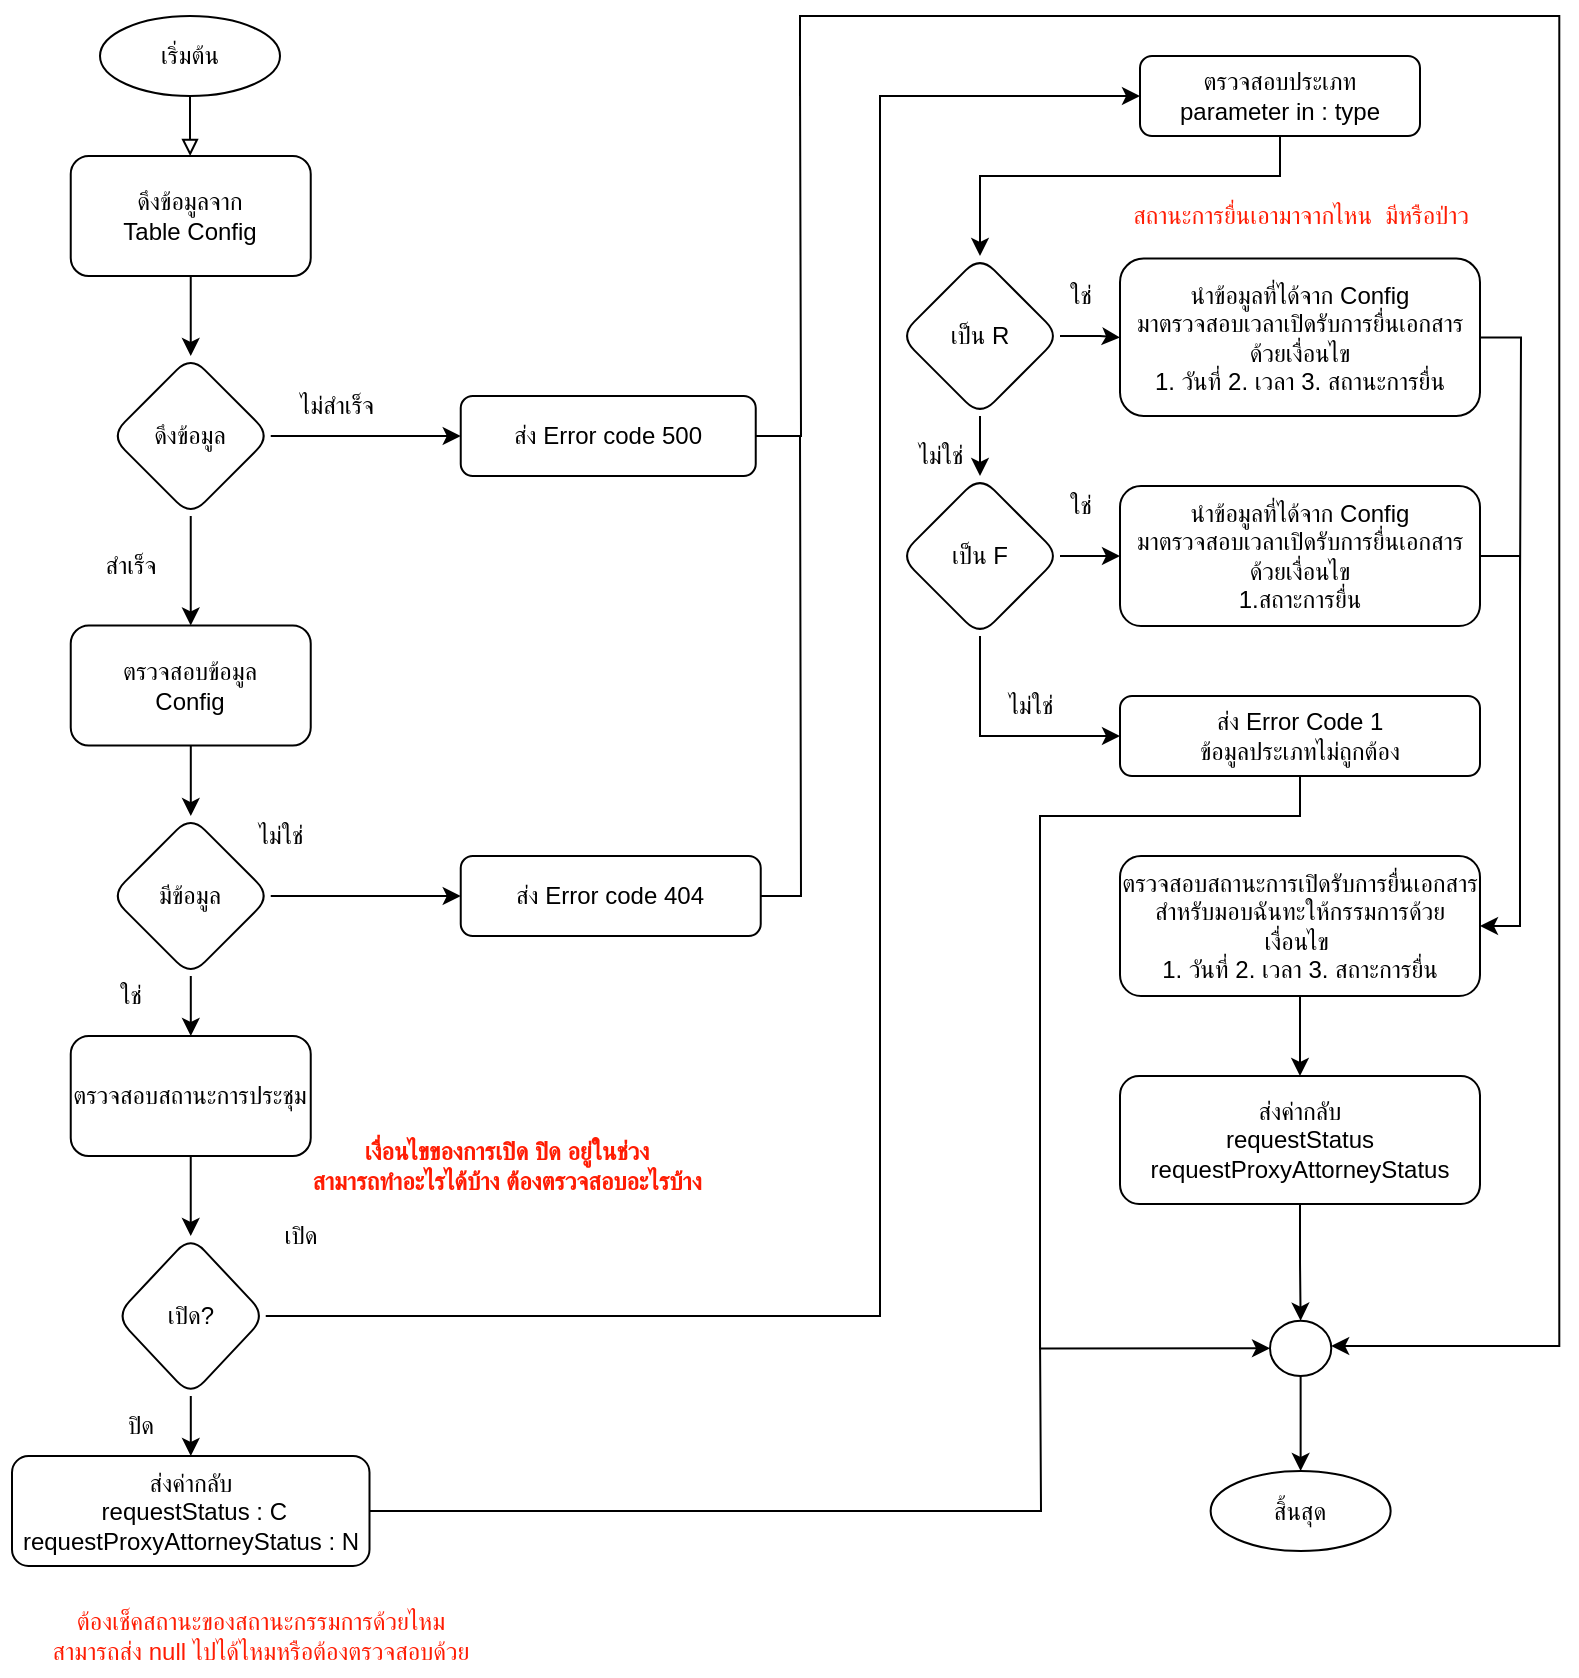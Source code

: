 <mxfile version="20.2.8" type="github" pages="2">
  <diagram id="lPwSiwmaaXrukdMeyInC" name="หน้า-1">
    <mxGraphModel dx="1367" dy="-180" grid="1" gridSize="10" guides="1" tooltips="1" connect="1" arrows="1" fold="1" page="1" pageScale="1" pageWidth="827" pageHeight="1169" math="0" shadow="0">
      <root>
        <mxCell id="0" />
        <mxCell id="1" parent="0" />
        <mxCell id="iKMfQ4heu0HMBsnw7SYP-1" value="ใช่" style="text;html=1;align=center;verticalAlign=middle;resizable=0;points=[];autosize=1;strokeColor=none;fillColor=none;" parent="1" vertex="1">
          <mxGeometry x="1360" y="1325" width="40" height="30" as="geometry" />
        </mxCell>
        <mxCell id="iKMfQ4heu0HMBsnw7SYP-3" value="ไม่ใช่" style="text;html=1;align=center;verticalAlign=middle;resizable=0;points=[];autosize=1;strokeColor=none;fillColor=none;" parent="1" vertex="1">
          <mxGeometry x="1285" y="1405" width="50" height="30" as="geometry" />
        </mxCell>
        <mxCell id="jNTF4sztEu3RgxND8CfF-6" style="edgeStyle=orthogonalEdgeStyle;rounded=0;orthogonalLoop=1;jettySize=auto;html=1;endArrow=block;endFill=0;" parent="1" source="jNTF4sztEu3RgxND8CfF-7" edge="1">
          <mxGeometry relative="1" as="geometry">
            <mxPoint x="935.083" y="1270" as="targetPoint" />
          </mxGeometry>
        </mxCell>
        <mxCell id="jNTF4sztEu3RgxND8CfF-7" value="เริ่มต้น" style="ellipse;whiteSpace=wrap;html=1;rounded=1;glass=0;strokeWidth=1;shadow=0;" parent="1" vertex="1">
          <mxGeometry x="890" y="1200" width="90" height="40" as="geometry" />
        </mxCell>
        <mxCell id="jNTF4sztEu3RgxND8CfF-207" style="edgeStyle=orthogonalEdgeStyle;rounded=0;orthogonalLoop=1;jettySize=auto;html=1;endArrow=none;endFill=0;" parent="1" source="jNTF4sztEu3RgxND8CfF-108" edge="1">
          <mxGeometry relative="1" as="geometry">
            <mxPoint x="1240" y="1230" as="targetPoint" />
          </mxGeometry>
        </mxCell>
        <mxCell id="jNTF4sztEu3RgxND8CfF-179" value="ตรวจสอบประเภท&lt;br&gt;parameter in : type" style="whiteSpace=wrap;html=1;rounded=1;glass=0;strokeWidth=1;shadow=0;" parent="1" vertex="1">
          <mxGeometry x="1410" y="1220" width="140" height="40" as="geometry" />
        </mxCell>
        <mxCell id="jNTF4sztEu3RgxND8CfF-187" value="เป็น R" style="rhombus;whiteSpace=wrap;html=1;rounded=1;glass=0;strokeWidth=1;shadow=0;" parent="1" vertex="1">
          <mxGeometry x="1290" y="1320" width="80" height="80" as="geometry" />
        </mxCell>
        <mxCell id="jNTF4sztEu3RgxND8CfF-188" value="" style="edgeStyle=orthogonalEdgeStyle;rounded=0;orthogonalLoop=1;jettySize=auto;html=1;" parent="1" source="jNTF4sztEu3RgxND8CfF-179" target="jNTF4sztEu3RgxND8CfF-187" edge="1">
          <mxGeometry relative="1" as="geometry">
            <Array as="points">
              <mxPoint x="1480" y="1280" />
              <mxPoint x="1330" y="1280" />
            </Array>
          </mxGeometry>
        </mxCell>
        <mxCell id="jNTF4sztEu3RgxND8CfF-200" style="edgeStyle=orthogonalEdgeStyle;rounded=0;orthogonalLoop=1;jettySize=auto;html=1;endArrow=none;endFill=0;strokeColor=none;" parent="1" source="jNTF4sztEu3RgxND8CfF-189" edge="1">
          <mxGeometry relative="1" as="geometry">
            <mxPoint x="1600" y="1480" as="targetPoint" />
          </mxGeometry>
        </mxCell>
        <mxCell id="jNTF4sztEu3RgxND8CfF-201" style="edgeStyle=orthogonalEdgeStyle;rounded=0;orthogonalLoop=1;jettySize=auto;html=1;endArrow=none;endFill=0;" parent="1" source="jNTF4sztEu3RgxND8CfF-189" edge="1">
          <mxGeometry relative="1" as="geometry">
            <mxPoint x="1600" y="1490" as="targetPoint" />
          </mxGeometry>
        </mxCell>
        <mxCell id="jNTF4sztEu3RgxND8CfF-189" value="นำข้อมูลที่ได้จาก Config&lt;br&gt;มาตรวจสอบเวลาเปิดรับการยื่นเอกสารด้วยเงื่อนไข&lt;br&gt;1. วันที่ 2. เวลา 3. สถานะการยื่น" style="whiteSpace=wrap;html=1;rounded=1;glass=0;strokeWidth=1;shadow=0;" parent="1" vertex="1">
          <mxGeometry x="1400" y="1321.25" width="180" height="78.75" as="geometry" />
        </mxCell>
        <mxCell id="jNTF4sztEu3RgxND8CfF-190" value="" style="edgeStyle=orthogonalEdgeStyle;rounded=0;orthogonalLoop=1;jettySize=auto;html=1;" parent="1" source="jNTF4sztEu3RgxND8CfF-187" target="jNTF4sztEu3RgxND8CfF-189" edge="1">
          <mxGeometry relative="1" as="geometry" />
        </mxCell>
        <mxCell id="jNTF4sztEu3RgxND8CfF-191" value="เป็น F" style="rhombus;whiteSpace=wrap;html=1;rounded=1;glass=0;strokeWidth=1;shadow=0;" parent="1" vertex="1">
          <mxGeometry x="1290" y="1430" width="80" height="80" as="geometry" />
        </mxCell>
        <mxCell id="jNTF4sztEu3RgxND8CfF-192" value="" style="edgeStyle=orthogonalEdgeStyle;rounded=0;orthogonalLoop=1;jettySize=auto;html=1;" parent="1" source="jNTF4sztEu3RgxND8CfF-187" target="jNTF4sztEu3RgxND8CfF-191" edge="1">
          <mxGeometry relative="1" as="geometry" />
        </mxCell>
        <mxCell id="jNTF4sztEu3RgxND8CfF-193" value="นำข้อมูลที่ได้จาก Config&lt;br&gt;มาตรวจสอบเวลาเปิดรับการยื่นเอกสารด้วยเงื่อนไข&lt;br&gt;1.สถาะการยื่น" style="whiteSpace=wrap;html=1;rounded=1;glass=0;strokeWidth=1;shadow=0;" parent="1" vertex="1">
          <mxGeometry x="1400" y="1435" width="180" height="70" as="geometry" />
        </mxCell>
        <mxCell id="jNTF4sztEu3RgxND8CfF-194" value="" style="edgeStyle=orthogonalEdgeStyle;rounded=0;orthogonalLoop=1;jettySize=auto;html=1;" parent="1" source="jNTF4sztEu3RgxND8CfF-191" target="jNTF4sztEu3RgxND8CfF-193" edge="1">
          <mxGeometry relative="1" as="geometry" />
        </mxCell>
        <mxCell id="iKMfQ4heu0HMBsnw7SYP-10" style="edgeStyle=orthogonalEdgeStyle;rounded=0;orthogonalLoop=1;jettySize=auto;html=1;entryX=0.5;entryY=1;entryDx=0;entryDy=0;" parent="1" source="jNTF4sztEu3RgxND8CfF-195" target="jNTF4sztEu3RgxND8CfF-204" edge="1">
          <mxGeometry relative="1" as="geometry">
            <Array as="points">
              <mxPoint x="1490" y="1600" />
              <mxPoint x="1360" y="1600" />
              <mxPoint x="1360" y="1867" />
            </Array>
          </mxGeometry>
        </mxCell>
        <mxCell id="jNTF4sztEu3RgxND8CfF-195" value="ส่ง Error Code 1&lt;br&gt;ข้อมูลประเภทไม่ถูกต้อง" style="whiteSpace=wrap;html=1;rounded=1;glass=0;strokeWidth=1;shadow=0;" parent="1" vertex="1">
          <mxGeometry x="1400" y="1540" width="180" height="40" as="geometry" />
        </mxCell>
        <mxCell id="jNTF4sztEu3RgxND8CfF-197" value="" style="edgeStyle=orthogonalEdgeStyle;rounded=0;orthogonalLoop=1;jettySize=auto;html=1;" parent="1" source="jNTF4sztEu3RgxND8CfF-191" target="jNTF4sztEu3RgxND8CfF-195" edge="1">
          <mxGeometry relative="1" as="geometry">
            <Array as="points">
              <mxPoint x="1330" y="1560" />
            </Array>
          </mxGeometry>
        </mxCell>
        <mxCell id="jNTF4sztEu3RgxND8CfF-198" value="ตรวจสอบสถานะการเปิดรับการยื่นเอกสารสำหรับมอบฉันทะให้กรรมการด้วยเงื่อนไข&amp;nbsp;&lt;br&gt;1. วันที่ 2. เวลา 3. สถาะการยื่น" style="whiteSpace=wrap;html=1;rounded=1;glass=0;strokeWidth=1;shadow=0;" parent="1" vertex="1">
          <mxGeometry x="1400" y="1620" width="180" height="70" as="geometry" />
        </mxCell>
        <mxCell id="jNTF4sztEu3RgxND8CfF-199" value="" style="edgeStyle=orthogonalEdgeStyle;rounded=0;orthogonalLoop=1;jettySize=auto;html=1;entryX=1;entryY=0.5;entryDx=0;entryDy=0;" parent="1" source="jNTF4sztEu3RgxND8CfF-193" target="jNTF4sztEu3RgxND8CfF-198" edge="1">
          <mxGeometry relative="1" as="geometry">
            <Array as="points">
              <mxPoint x="1600" y="1470" />
              <mxPoint x="1600" y="1655" />
            </Array>
          </mxGeometry>
        </mxCell>
        <mxCell id="jNTF4sztEu3RgxND8CfF-202" value="ส่งค่ากลับ&lt;br&gt;&amp;nbsp;requestStatus&amp;nbsp;&lt;br&gt;&amp;nbsp;requestProxyAttorneyStatus&amp;nbsp;" style="whiteSpace=wrap;html=1;rounded=1;glass=0;strokeWidth=1;shadow=0;" parent="1" vertex="1">
          <mxGeometry x="1400" y="1730" width="180" height="64" as="geometry" />
        </mxCell>
        <mxCell id="jNTF4sztEu3RgxND8CfF-203" value="" style="edgeStyle=orthogonalEdgeStyle;rounded=0;orthogonalLoop=1;jettySize=auto;html=1;endArrow=classic;endFill=1;" parent="1" source="jNTF4sztEu3RgxND8CfF-198" target="jNTF4sztEu3RgxND8CfF-202" edge="1">
          <mxGeometry relative="1" as="geometry" />
        </mxCell>
        <mxCell id="jNTF4sztEu3RgxND8CfF-214" value="" style="edgeStyle=orthogonalEdgeStyle;rounded=0;orthogonalLoop=1;jettySize=auto;html=1;endArrow=classic;endFill=1;" parent="1" source="jNTF4sztEu3RgxND8CfF-204" target="jNTF4sztEu3RgxND8CfF-212" edge="1">
          <mxGeometry relative="1" as="geometry" />
        </mxCell>
        <mxCell id="jNTF4sztEu3RgxND8CfF-204" value="" style="ellipse;whiteSpace=wrap;html=1;rounded=1;glass=0;strokeWidth=1;shadow=0;direction=south;" parent="1" vertex="1">
          <mxGeometry x="1475" y="1852.34" width="30.63" height="27.66" as="geometry" />
        </mxCell>
        <mxCell id="jNTF4sztEu3RgxND8CfF-206" style="edgeStyle=orthogonalEdgeStyle;rounded=0;orthogonalLoop=1;jettySize=auto;html=1;endArrow=classic;endFill=1;" parent="1" target="jNTF4sztEu3RgxND8CfF-204" edge="1">
          <mxGeometry relative="1" as="geometry">
            <mxPoint x="1510" y="1870" as="targetPoint" />
            <Array as="points">
              <mxPoint x="1239.63" y="1240" />
              <mxPoint x="1239.63" y="1200" />
              <mxPoint x="1619.63" y="1200" />
              <mxPoint x="1619.63" y="1865" />
            </Array>
            <mxPoint x="1240" y="1240" as="sourcePoint" />
          </mxGeometry>
        </mxCell>
        <mxCell id="jNTF4sztEu3RgxND8CfF-205" value="" style="edgeStyle=orthogonalEdgeStyle;rounded=0;orthogonalLoop=1;jettySize=auto;html=1;endArrow=classic;endFill=1;" parent="1" source="jNTF4sztEu3RgxND8CfF-202" target="jNTF4sztEu3RgxND8CfF-204" edge="1">
          <mxGeometry relative="1" as="geometry" />
        </mxCell>
        <mxCell id="jNTF4sztEu3RgxND8CfF-212" value="สิ้นสุด" style="ellipse;whiteSpace=wrap;html=1;rounded=1;glass=0;strokeWidth=1;shadow=0;" parent="1" vertex="1">
          <mxGeometry x="1445.32" y="1927.5" width="90" height="40" as="geometry" />
        </mxCell>
        <mxCell id="iKMfQ4heu0HMBsnw7SYP-2" value="ใช่" style="text;html=1;align=center;verticalAlign=middle;resizable=0;points=[];autosize=1;strokeColor=none;fillColor=none;" parent="1" vertex="1">
          <mxGeometry x="1360" y="1430" width="40" height="30" as="geometry" />
        </mxCell>
        <mxCell id="iKMfQ4heu0HMBsnw7SYP-4" value="ไม่ใช่" style="text;html=1;align=center;verticalAlign=middle;resizable=0;points=[];autosize=1;strokeColor=none;fillColor=none;" parent="1" vertex="1">
          <mxGeometry x="1330" y="1530" width="50" height="30" as="geometry" />
        </mxCell>
        <mxCell id="jNTF4sztEu3RgxND8CfF-78" value="ดึงข้อมูลจาก &lt;br&gt;Table Config" style="whiteSpace=wrap;html=1;rounded=1;glass=0;strokeWidth=1;shadow=0;" parent="1" vertex="1">
          <mxGeometry x="875.37" y="1270" width="120" height="60" as="geometry" />
        </mxCell>
        <mxCell id="jNTF4sztEu3RgxND8CfF-81" value="ดึงข้อมูล" style="rhombus;whiteSpace=wrap;html=1;rounded=1;glass=0;strokeWidth=1;shadow=0;" parent="1" vertex="1">
          <mxGeometry x="895.37" y="1370" width="80" height="80" as="geometry" />
        </mxCell>
        <mxCell id="jNTF4sztEu3RgxND8CfF-82" value="" style="edgeStyle=orthogonalEdgeStyle;rounded=0;orthogonalLoop=1;jettySize=auto;html=1;" parent="1" source="jNTF4sztEu3RgxND8CfF-78" target="jNTF4sztEu3RgxND8CfF-81" edge="1">
          <mxGeometry relative="1" as="geometry" />
        </mxCell>
        <mxCell id="jNTF4sztEu3RgxND8CfF-106" value="ไม่สำเร็จ" style="text;html=1;align=center;verticalAlign=middle;resizable=0;points=[];autosize=1;strokeColor=none;fillColor=none;" parent="1" vertex="1">
          <mxGeometry x="973.24" y="1380" width="70" height="30" as="geometry" />
        </mxCell>
        <mxCell id="jNTF4sztEu3RgxND8CfF-108" value="ส่ง Error code 500" style="rounded=1;whiteSpace=wrap;html=1;" parent="1" vertex="1">
          <mxGeometry x="1070.37" y="1390" width="147.5" height="40" as="geometry" />
        </mxCell>
        <mxCell id="jNTF4sztEu3RgxND8CfF-105" value="" style="edgeStyle=orthogonalEdgeStyle;rounded=0;orthogonalLoop=1;jettySize=auto;html=1;entryX=0;entryY=0.5;entryDx=0;entryDy=0;" parent="1" source="jNTF4sztEu3RgxND8CfF-81" target="jNTF4sztEu3RgxND8CfF-108" edge="1">
          <mxGeometry relative="1" as="geometry">
            <mxPoint x="1070.37" y="1410" as="targetPoint" />
          </mxGeometry>
        </mxCell>
        <mxCell id="jNTF4sztEu3RgxND8CfF-112" value="ตรวจสอบข้อมูล &lt;br&gt;Config" style="whiteSpace=wrap;html=1;rounded=1;glass=0;strokeWidth=1;shadow=0;" parent="1" vertex="1">
          <mxGeometry x="875.37" y="1504.75" width="120" height="60" as="geometry" />
        </mxCell>
        <mxCell id="jNTF4sztEu3RgxND8CfF-113" value="" style="edgeStyle=orthogonalEdgeStyle;rounded=0;orthogonalLoop=1;jettySize=auto;html=1;" parent="1" source="jNTF4sztEu3RgxND8CfF-81" target="jNTF4sztEu3RgxND8CfF-112" edge="1">
          <mxGeometry relative="1" as="geometry" />
        </mxCell>
        <mxCell id="jNTF4sztEu3RgxND8CfF-114" value="สำเร็จ" style="text;html=1;align=center;verticalAlign=middle;resizable=0;points=[];autosize=1;strokeColor=none;fillColor=none;" parent="1" vertex="1">
          <mxGeometry x="880.37" y="1460" width="50" height="30" as="geometry" />
        </mxCell>
        <mxCell id="jNTF4sztEu3RgxND8CfF-115" value="มีข้อมูล" style="rhombus;whiteSpace=wrap;html=1;rounded=1;glass=0;strokeWidth=1;shadow=0;" parent="1" vertex="1">
          <mxGeometry x="895.37" y="1600" width="80" height="80" as="geometry" />
        </mxCell>
        <mxCell id="jNTF4sztEu3RgxND8CfF-116" value="" style="edgeStyle=orthogonalEdgeStyle;rounded=0;orthogonalLoop=1;jettySize=auto;html=1;" parent="1" source="jNTF4sztEu3RgxND8CfF-112" target="jNTF4sztEu3RgxND8CfF-115" edge="1">
          <mxGeometry relative="1" as="geometry" />
        </mxCell>
        <mxCell id="jNTF4sztEu3RgxND8CfF-208" style="edgeStyle=orthogonalEdgeStyle;rounded=0;orthogonalLoop=1;jettySize=auto;html=1;endArrow=none;endFill=0;" parent="1" source="jNTF4sztEu3RgxND8CfF-117" edge="1">
          <mxGeometry relative="1" as="geometry">
            <mxPoint x="1240" y="1410" as="targetPoint" />
          </mxGeometry>
        </mxCell>
        <mxCell id="jNTF4sztEu3RgxND8CfF-117" value="ส่ง Error code 404" style="whiteSpace=wrap;html=1;rounded=1;glass=0;strokeWidth=1;shadow=0;" parent="1" vertex="1">
          <mxGeometry x="1070.37" y="1620" width="150" height="40" as="geometry" />
        </mxCell>
        <mxCell id="jNTF4sztEu3RgxND8CfF-118" value="" style="edgeStyle=orthogonalEdgeStyle;rounded=0;orthogonalLoop=1;jettySize=auto;html=1;" parent="1" source="jNTF4sztEu3RgxND8CfF-115" target="jNTF4sztEu3RgxND8CfF-117" edge="1">
          <mxGeometry relative="1" as="geometry" />
        </mxCell>
        <mxCell id="jNTF4sztEu3RgxND8CfF-119" value="ไม่ใช่" style="text;html=1;align=center;verticalAlign=middle;resizable=0;points=[];autosize=1;strokeColor=none;fillColor=none;" parent="1" vertex="1">
          <mxGeometry x="955.37" y="1595" width="50" height="30" as="geometry" />
        </mxCell>
        <mxCell id="jNTF4sztEu3RgxND8CfF-138" value="ใช่" style="text;html=1;align=center;verticalAlign=middle;resizable=0;points=[];autosize=1;strokeColor=none;fillColor=none;" parent="1" vertex="1">
          <mxGeometry x="885.37" y="1675" width="40" height="30" as="geometry" />
        </mxCell>
        <mxCell id="jNTF4sztEu3RgxND8CfF-170" value="ตรวจสอบสถานะการประชุม" style="whiteSpace=wrap;html=1;rounded=1;glass=0;strokeWidth=1;shadow=0;" parent="1" vertex="1">
          <mxGeometry x="875.37" y="1710" width="120" height="60" as="geometry" />
        </mxCell>
        <mxCell id="jNTF4sztEu3RgxND8CfF-171" value="" style="edgeStyle=orthogonalEdgeStyle;rounded=0;orthogonalLoop=1;jettySize=auto;html=1;" parent="1" source="jNTF4sztEu3RgxND8CfF-115" target="jNTF4sztEu3RgxND8CfF-170" edge="1">
          <mxGeometry relative="1" as="geometry" />
        </mxCell>
        <mxCell id="iKMfQ4heu0HMBsnw7SYP-14" style="edgeStyle=orthogonalEdgeStyle;rounded=0;orthogonalLoop=1;jettySize=auto;html=1;entryX=0;entryY=0.5;entryDx=0;entryDy=0;endArrow=classic;endFill=1;" parent="1" source="jNTF4sztEu3RgxND8CfF-172" target="jNTF4sztEu3RgxND8CfF-179" edge="1">
          <mxGeometry relative="1" as="geometry">
            <Array as="points">
              <mxPoint x="1280" y="1850" />
              <mxPoint x="1280" y="1240" />
            </Array>
          </mxGeometry>
        </mxCell>
        <mxCell id="jNTF4sztEu3RgxND8CfF-172" value="เปิด?" style="rhombus;whiteSpace=wrap;html=1;rounded=1;glass=0;strokeWidth=1;shadow=0;" parent="1" vertex="1">
          <mxGeometry x="897.87" y="1810" width="75" height="80" as="geometry" />
        </mxCell>
        <mxCell id="jNTF4sztEu3RgxND8CfF-173" value="" style="edgeStyle=orthogonalEdgeStyle;rounded=0;orthogonalLoop=1;jettySize=auto;html=1;" parent="1" source="jNTF4sztEu3RgxND8CfF-170" target="jNTF4sztEu3RgxND8CfF-172" edge="1">
          <mxGeometry relative="1" as="geometry" />
        </mxCell>
        <mxCell id="iKMfQ4heu0HMBsnw7SYP-13" style="edgeStyle=orthogonalEdgeStyle;rounded=0;orthogonalLoop=1;jettySize=auto;html=1;endArrow=none;endFill=0;" parent="1" source="jNTF4sztEu3RgxND8CfF-174" edge="1">
          <mxGeometry relative="1" as="geometry">
            <mxPoint x="1360" y="1860" as="targetPoint" />
          </mxGeometry>
        </mxCell>
        <mxCell id="jNTF4sztEu3RgxND8CfF-174" value="ส่งค่ากลับ&lt;br&gt;&amp;nbsp;requestStatus : C&lt;br&gt;&amp;nbsp;requestProxyAttorneyStatus : N&amp;nbsp;" style="whiteSpace=wrap;html=1;rounded=1;glass=0;strokeWidth=1;shadow=0;" parent="1" vertex="1">
          <mxGeometry x="846" y="1920" width="178.75" height="55" as="geometry" />
        </mxCell>
        <mxCell id="jNTF4sztEu3RgxND8CfF-175" value="" style="edgeStyle=orthogonalEdgeStyle;rounded=0;orthogonalLoop=1;jettySize=auto;html=1;" parent="1" source="jNTF4sztEu3RgxND8CfF-172" target="jNTF4sztEu3RgxND8CfF-174" edge="1">
          <mxGeometry relative="1" as="geometry" />
        </mxCell>
        <mxCell id="jNTF4sztEu3RgxND8CfF-176" value="ปิด" style="text;html=1;align=center;verticalAlign=middle;resizable=0;points=[];autosize=1;strokeColor=none;fillColor=none;" parent="1" vertex="1">
          <mxGeometry x="890.37" y="1890" width="40" height="30" as="geometry" />
        </mxCell>
        <mxCell id="jNTF4sztEu3RgxND8CfF-177" value="เปิด" style="text;html=1;align=center;verticalAlign=middle;resizable=0;points=[];autosize=1;strokeColor=none;fillColor=none;" parent="1" vertex="1">
          <mxGeometry x="970.37" y="1795" width="40" height="30" as="geometry" />
        </mxCell>
        <mxCell id="YVdM0BHrPblxT7_s22fb-60" value="&lt;font color=&quot;#ff1c03&quot;&gt;&lt;b&gt;เงื่อนไขของการเปิด ปิด อยู่ในช่วง &lt;br&gt;สามารถทำอะไรได้บ้าง ต้องตรวจสอบอะไรบ้าง&lt;/b&gt;&lt;/font&gt;" style="text;html=1;align=center;verticalAlign=middle;resizable=0;points=[];autosize=1;strokeColor=none;fillColor=none;" parent="1" vertex="1">
          <mxGeometry x="967.87" y="1755" width="250" height="40" as="geometry" />
        </mxCell>
        <mxCell id="YVdM0BHrPblxT7_s22fb-61" value="ต้องเช็คสถานะของสถานะกรรมการด้วยไหม &lt;br&gt;สามารถส่ง null ไปได้ไหมหรือต้องตรวจสอบด้วย" style="text;html=1;align=center;verticalAlign=middle;resizable=0;points=[];autosize=1;strokeColor=none;fillColor=none;fontColor=#FF1C03;" parent="1" vertex="1">
          <mxGeometry x="840" y="1990" width="260" height="40" as="geometry" />
        </mxCell>
        <mxCell id="YVdM0BHrPblxT7_s22fb-62" value="สถานะการยื่นเอามาจากไหน&amp;nbsp; มีหรือป่าว" style="text;html=1;align=center;verticalAlign=middle;resizable=0;points=[];autosize=1;strokeColor=none;fillColor=none;fontColor=#FF1C03;" parent="1" vertex="1">
          <mxGeometry x="1380.32" y="1285" width="220" height="30" as="geometry" />
        </mxCell>
      </root>
    </mxGraphModel>
  </diagram>
  <diagram id="4Yz2Q00kRXpXyk-KhZNM" name="หน้า-2">
    <mxGraphModel dx="2852" dy="1286" grid="1" gridSize="10" guides="1" tooltips="1" connect="1" arrows="1" fold="1" page="1" pageScale="1" pageWidth="827" pageHeight="1169" math="0" shadow="0">
      <root>
        <mxCell id="0" />
        <mxCell id="1" parent="0" />
        <mxCell id="oqG7YvitevMw2fHaYkaX-55" value="" style="group" vertex="1" connectable="0" parent="1">
          <mxGeometry x="210" y="30" width="560" height="1560" as="geometry" />
        </mxCell>
        <mxCell id="oqG7YvitevMw2fHaYkaX-1" style="edgeStyle=orthogonalEdgeStyle;rounded=0;orthogonalLoop=1;jettySize=auto;html=1;endArrow=classic;endFill=1;" edge="1" parent="oqG7YvitevMw2fHaYkaX-55" source="oqG7YvitevMw2fHaYkaX-2">
          <mxGeometry relative="1" as="geometry">
            <mxPoint x="189.083" y="70" as="targetPoint" />
          </mxGeometry>
        </mxCell>
        <mxCell id="oqG7YvitevMw2fHaYkaX-2" value="เริ่มต้น" style="ellipse;whiteSpace=wrap;html=1;rounded=1;glass=0;strokeWidth=1;shadow=0;" vertex="1" parent="oqG7YvitevMw2fHaYkaX-55">
          <mxGeometry x="144" width="90" height="40" as="geometry" />
        </mxCell>
        <mxCell id="oqG7YvitevMw2fHaYkaX-3" value="ดึงข้อมูลจาก &lt;br&gt;Table Config" style="whiteSpace=wrap;html=1;rounded=1;glass=0;strokeWidth=1;shadow=0;" vertex="1" parent="oqG7YvitevMw2fHaYkaX-55">
          <mxGeometry x="129.37" y="70" width="120" height="60" as="geometry" />
        </mxCell>
        <mxCell id="oqG7YvitevMw2fHaYkaX-4" value="ดึงข้อมูล" style="rhombus;whiteSpace=wrap;html=1;rounded=1;glass=0;strokeWidth=1;shadow=0;" vertex="1" parent="oqG7YvitevMw2fHaYkaX-55">
          <mxGeometry x="149.37" y="170" width="80" height="80" as="geometry" />
        </mxCell>
        <mxCell id="oqG7YvitevMw2fHaYkaX-5" value="" style="edgeStyle=orthogonalEdgeStyle;rounded=0;orthogonalLoop=1;jettySize=auto;html=1;" edge="1" parent="oqG7YvitevMw2fHaYkaX-55" source="oqG7YvitevMw2fHaYkaX-3" target="oqG7YvitevMw2fHaYkaX-4">
          <mxGeometry relative="1" as="geometry" />
        </mxCell>
        <mxCell id="oqG7YvitevMw2fHaYkaX-6" value="ไม่สำเร็จ" style="text;html=1;align=center;verticalAlign=middle;resizable=0;points=[];autosize=1;strokeColor=none;fillColor=none;" vertex="1" parent="oqG7YvitevMw2fHaYkaX-55">
          <mxGeometry x="227.24" y="180" width="70" height="30" as="geometry" />
        </mxCell>
        <mxCell id="oqG7YvitevMw2fHaYkaX-8" value="ส่ง Error code 500" style="rounded=1;whiteSpace=wrap;html=1;" vertex="1" parent="oqG7YvitevMw2fHaYkaX-55">
          <mxGeometry x="324.37" y="190" width="147.5" height="40" as="geometry" />
        </mxCell>
        <mxCell id="oqG7YvitevMw2fHaYkaX-9" value="" style="edgeStyle=orthogonalEdgeStyle;rounded=0;orthogonalLoop=1;jettySize=auto;html=1;entryX=0;entryY=0.5;entryDx=0;entryDy=0;" edge="1" parent="oqG7YvitevMw2fHaYkaX-55" source="oqG7YvitevMw2fHaYkaX-4" target="oqG7YvitevMw2fHaYkaX-8">
          <mxGeometry relative="1" as="geometry">
            <mxPoint x="324.37" y="210" as="targetPoint" />
          </mxGeometry>
        </mxCell>
        <mxCell id="oqG7YvitevMw2fHaYkaX-10" value="ตรวจสอบข้อมูล &lt;br&gt;Config" style="whiteSpace=wrap;html=1;rounded=1;glass=0;strokeWidth=1;shadow=0;" vertex="1" parent="oqG7YvitevMw2fHaYkaX-55">
          <mxGeometry x="129.37" y="304.75" width="120" height="60" as="geometry" />
        </mxCell>
        <mxCell id="oqG7YvitevMw2fHaYkaX-11" value="" style="edgeStyle=orthogonalEdgeStyle;rounded=0;orthogonalLoop=1;jettySize=auto;html=1;" edge="1" parent="oqG7YvitevMw2fHaYkaX-55" source="oqG7YvitevMw2fHaYkaX-4" target="oqG7YvitevMw2fHaYkaX-10">
          <mxGeometry relative="1" as="geometry" />
        </mxCell>
        <mxCell id="oqG7YvitevMw2fHaYkaX-12" value="สำเร็จ" style="text;html=1;align=center;verticalAlign=middle;resizable=0;points=[];autosize=1;strokeColor=none;fillColor=none;" vertex="1" parent="oqG7YvitevMw2fHaYkaX-55">
          <mxGeometry x="134.37" y="260" width="50" height="30" as="geometry" />
        </mxCell>
        <mxCell id="oqG7YvitevMw2fHaYkaX-13" value="มีข้อมูล" style="rhombus;whiteSpace=wrap;html=1;rounded=1;glass=0;strokeWidth=1;shadow=0;" vertex="1" parent="oqG7YvitevMw2fHaYkaX-55">
          <mxGeometry x="149.37" y="400" width="80" height="80" as="geometry" />
        </mxCell>
        <mxCell id="oqG7YvitevMw2fHaYkaX-14" value="" style="edgeStyle=orthogonalEdgeStyle;rounded=0;orthogonalLoop=1;jettySize=auto;html=1;" edge="1" parent="oqG7YvitevMw2fHaYkaX-55" source="oqG7YvitevMw2fHaYkaX-10" target="oqG7YvitevMw2fHaYkaX-13">
          <mxGeometry relative="1" as="geometry" />
        </mxCell>
        <mxCell id="oqG7YvitevMw2fHaYkaX-15" style="edgeStyle=orthogonalEdgeStyle;rounded=0;orthogonalLoop=1;jettySize=auto;html=1;endArrow=none;endFill=0;" edge="1" parent="oqG7YvitevMw2fHaYkaX-55" source="oqG7YvitevMw2fHaYkaX-16">
          <mxGeometry relative="1" as="geometry">
            <mxPoint x="560" y="440" as="targetPoint" />
          </mxGeometry>
        </mxCell>
        <mxCell id="oqG7YvitevMw2fHaYkaX-16" value="ส่ง Error code 404" style="whiteSpace=wrap;html=1;rounded=1;glass=0;strokeWidth=1;shadow=0;" vertex="1" parent="oqG7YvitevMw2fHaYkaX-55">
          <mxGeometry x="324.37" y="420" width="150" height="40" as="geometry" />
        </mxCell>
        <mxCell id="oqG7YvitevMw2fHaYkaX-17" value="" style="edgeStyle=orthogonalEdgeStyle;rounded=0;orthogonalLoop=1;jettySize=auto;html=1;" edge="1" parent="oqG7YvitevMw2fHaYkaX-55" source="oqG7YvitevMw2fHaYkaX-13" target="oqG7YvitevMw2fHaYkaX-16">
          <mxGeometry relative="1" as="geometry" />
        </mxCell>
        <mxCell id="oqG7YvitevMw2fHaYkaX-18" value="ไม่ใช่" style="text;html=1;align=center;verticalAlign=middle;resizable=0;points=[];autosize=1;strokeColor=none;fillColor=none;" vertex="1" parent="oqG7YvitevMw2fHaYkaX-55">
          <mxGeometry x="209.37" y="395" width="50" height="30" as="geometry" />
        </mxCell>
        <mxCell id="oqG7YvitevMw2fHaYkaX-19" value="ใช่" style="text;html=1;align=center;verticalAlign=middle;resizable=0;points=[];autosize=1;strokeColor=none;fillColor=none;" vertex="1" parent="oqG7YvitevMw2fHaYkaX-55">
          <mxGeometry x="139.37" y="475" width="40" height="30" as="geometry" />
        </mxCell>
        <mxCell id="oqG7YvitevMw2fHaYkaX-20" value="ตรวจสอบสถานะการเปิดรับยื่นแบบคำร้อง&lt;br&gt;โดยมีเงื่อนไข ด้วยเงื่อนไข&amp;nbsp;&lt;br&gt;1. วันที่ 2. เวลา" style="whiteSpace=wrap;html=1;rounded=1;glass=0;strokeWidth=1;shadow=0;" vertex="1" parent="oqG7YvitevMw2fHaYkaX-55">
          <mxGeometry x="69.06" y="509" width="240.63" height="70" as="geometry" />
        </mxCell>
        <mxCell id="oqG7YvitevMw2fHaYkaX-21" value="" style="edgeStyle=orthogonalEdgeStyle;rounded=0;orthogonalLoop=1;jettySize=auto;html=1;" edge="1" parent="oqG7YvitevMw2fHaYkaX-55" source="oqG7YvitevMw2fHaYkaX-13" target="oqG7YvitevMw2fHaYkaX-20">
          <mxGeometry relative="1" as="geometry" />
        </mxCell>
        <mxCell id="oqG7YvitevMw2fHaYkaX-24" value="เปิด?" style="rhombus;whiteSpace=wrap;html=1;rounded=1;glass=0;strokeWidth=1;shadow=0;" vertex="1" parent="oqG7YvitevMw2fHaYkaX-55">
          <mxGeometry x="151.87" y="610" width="75" height="80" as="geometry" />
        </mxCell>
        <mxCell id="oqG7YvitevMw2fHaYkaX-25" value="" style="edgeStyle=orthogonalEdgeStyle;rounded=0;orthogonalLoop=1;jettySize=auto;html=1;" edge="1" parent="oqG7YvitevMw2fHaYkaX-55" source="oqG7YvitevMw2fHaYkaX-20" target="oqG7YvitevMw2fHaYkaX-24">
          <mxGeometry relative="1" as="geometry" />
        </mxCell>
        <mxCell id="oqG7YvitevMw2fHaYkaX-26" value="ปิด" style="text;html=1;align=center;verticalAlign=middle;resizable=0;points=[];autosize=1;strokeColor=none;fillColor=none;" vertex="1" parent="oqG7YvitevMw2fHaYkaX-55">
          <mxGeometry x="109.37" y="610" width="40" height="30" as="geometry" />
        </mxCell>
        <mxCell id="oqG7YvitevMw2fHaYkaX-27" value="เปิด" style="text;html=1;align=center;verticalAlign=middle;resizable=0;points=[];autosize=1;strokeColor=none;fillColor=none;" vertex="1" parent="oqG7YvitevMw2fHaYkaX-55">
          <mxGeometry x="224.37" y="610" width="40" height="30" as="geometry" />
        </mxCell>
        <mxCell id="oqG7YvitevMw2fHaYkaX-28" style="edgeStyle=orthogonalEdgeStyle;rounded=0;orthogonalLoop=1;jettySize=auto;html=1;endArrow=none;endFill=0;" edge="1" parent="oqG7YvitevMw2fHaYkaX-55" source="oqG7YvitevMw2fHaYkaX-29">
          <mxGeometry relative="1" as="geometry">
            <mxPoint x="190" y="790" as="targetPoint" />
            <Array as="points">
              <mxPoint x="324" y="790" />
            </Array>
          </mxGeometry>
        </mxCell>
        <mxCell id="oqG7YvitevMw2fHaYkaX-29" value="เก็บค่าสถานะแบบคำร้อง&amp;nbsp;&lt;br&gt;&amp;nbsp;requestStatus : Y&amp;nbsp;" style="whiteSpace=wrap;html=1;rounded=1;glass=0;strokeWidth=1;shadow=0;" vertex="1" parent="oqG7YvitevMw2fHaYkaX-55">
          <mxGeometry x="264.37" y="690" width="120" height="60" as="geometry" />
        </mxCell>
        <mxCell id="oqG7YvitevMw2fHaYkaX-22" value="" style="edgeStyle=orthogonalEdgeStyle;rounded=0;orthogonalLoop=1;jettySize=auto;html=1;entryX=0.5;entryY=0;entryDx=0;entryDy=0;" edge="1" parent="oqG7YvitevMw2fHaYkaX-55" source="oqG7YvitevMw2fHaYkaX-24" target="oqG7YvitevMw2fHaYkaX-29">
          <mxGeometry relative="1" as="geometry" />
        </mxCell>
        <mxCell id="oqG7YvitevMw2fHaYkaX-31" value="เก็บค่าสถานะแบบคำร้อง&amp;nbsp;&lt;br&gt;&amp;nbsp;requestStatus : C" style="whiteSpace=wrap;html=1;rounded=1;glass=0;strokeWidth=1;shadow=0;" vertex="1" parent="oqG7YvitevMw2fHaYkaX-55">
          <mxGeometry y="697.5" width="120" height="60" as="geometry" />
        </mxCell>
        <mxCell id="oqG7YvitevMw2fHaYkaX-23" value="" style="edgeStyle=orthogonalEdgeStyle;rounded=0;orthogonalLoop=1;jettySize=auto;html=1;" edge="1" parent="oqG7YvitevMw2fHaYkaX-55" source="oqG7YvitevMw2fHaYkaX-24" target="oqG7YvitevMw2fHaYkaX-31">
          <mxGeometry relative="1" as="geometry" />
        </mxCell>
        <mxCell id="oqG7YvitevMw2fHaYkaX-33" value="ตรวจสอบสถานะการเปิดรับการยื่นเอกสารสำหรับมอบฉันทะให้กรรมการด้วยเงื่อนไข&amp;nbsp;&lt;br&gt;&amp;nbsp;1. สถาะการยื่น" style="whiteSpace=wrap;html=1;rounded=1;glass=0;strokeWidth=1;shadow=0;" vertex="1" parent="oqG7YvitevMw2fHaYkaX-55">
          <mxGeometry x="74.06" y="820" width="235.63" height="60" as="geometry" />
        </mxCell>
        <mxCell id="oqG7YvitevMw2fHaYkaX-30" value="" style="edgeStyle=orthogonalEdgeStyle;rounded=0;orthogonalLoop=1;jettySize=auto;html=1;" edge="1" parent="oqG7YvitevMw2fHaYkaX-55" source="oqG7YvitevMw2fHaYkaX-31" target="oqG7YvitevMw2fHaYkaX-33">
          <mxGeometry relative="1" as="geometry">
            <Array as="points">
              <mxPoint x="60" y="790" />
              <mxPoint x="194" y="790" />
            </Array>
          </mxGeometry>
        </mxCell>
        <mxCell id="oqG7YvitevMw2fHaYkaX-36" value="เปิด ?" style="rhombus;whiteSpace=wrap;html=1;rounded=1;glass=0;strokeWidth=1;shadow=0;" vertex="1" parent="oqG7YvitevMw2fHaYkaX-55">
          <mxGeometry x="151.875" y="910" width="80" height="80" as="geometry" />
        </mxCell>
        <mxCell id="oqG7YvitevMw2fHaYkaX-32" value="" style="edgeStyle=orthogonalEdgeStyle;rounded=0;orthogonalLoop=1;jettySize=auto;html=1;endArrow=classic;endFill=1;" edge="1" parent="oqG7YvitevMw2fHaYkaX-55" source="oqG7YvitevMw2fHaYkaX-33" target="oqG7YvitevMw2fHaYkaX-36">
          <mxGeometry relative="1" as="geometry" />
        </mxCell>
        <mxCell id="oqG7YvitevMw2fHaYkaX-38" value="เก็บค่าสถานะแบบคำร้องกรรมการ&lt;br&gt;requestProxyAttorneyStatus : N" style="whiteSpace=wrap;html=1;rounded=1;glass=0;strokeWidth=1;shadow=0;" vertex="1" parent="oqG7YvitevMw2fHaYkaX-55">
          <mxGeometry x="340" y="1128" width="189.99" height="60" as="geometry" />
        </mxCell>
        <mxCell id="oqG7YvitevMw2fHaYkaX-34" value="" style="edgeStyle=orthogonalEdgeStyle;rounded=0;orthogonalLoop=1;jettySize=auto;html=1;endArrow=classic;endFill=1;" edge="1" parent="oqG7YvitevMw2fHaYkaX-55" source="oqG7YvitevMw2fHaYkaX-36" target="oqG7YvitevMw2fHaYkaX-38">
          <mxGeometry relative="1" as="geometry" />
        </mxCell>
        <mxCell id="oqG7YvitevMw2fHaYkaX-40" value="ตรวจสอบสถานะการเปิดรับการยื่นเอกสารสำหรับมอบฉันทะให้กรรมการด้วยเงื่อนไข&amp;nbsp;&lt;br&gt;&amp;nbsp;1. วันที่ 2. เวลา" style="whiteSpace=wrap;html=1;rounded=1;glass=0;strokeWidth=1;shadow=0;" vertex="1" parent="oqG7YvitevMw2fHaYkaX-55">
          <mxGeometry x="74.06" y="1020" width="235.94" height="60" as="geometry" />
        </mxCell>
        <mxCell id="oqG7YvitevMw2fHaYkaX-35" value="" style="edgeStyle=orthogonalEdgeStyle;rounded=0;orthogonalLoop=1;jettySize=auto;html=1;endArrow=classic;endFill=1;" edge="1" parent="oqG7YvitevMw2fHaYkaX-55" source="oqG7YvitevMw2fHaYkaX-36" target="oqG7YvitevMw2fHaYkaX-40">
          <mxGeometry relative="1" as="geometry" />
        </mxCell>
        <mxCell id="oqG7YvitevMw2fHaYkaX-41" value="ปิด" style="text;html=1;align=center;verticalAlign=middle;resizable=0;points=[];autosize=1;strokeColor=none;fillColor=none;" vertex="1" parent="oqG7YvitevMw2fHaYkaX-55">
          <mxGeometry x="220" y="915" width="40" height="30" as="geometry" />
        </mxCell>
        <mxCell id="oqG7YvitevMw2fHaYkaX-42" value="เปิด" style="text;html=1;align=center;verticalAlign=middle;resizable=0;points=[];autosize=1;strokeColor=none;fillColor=none;" vertex="1" parent="oqG7YvitevMw2fHaYkaX-55">
          <mxGeometry x="144" y="990" width="40" height="30" as="geometry" />
        </mxCell>
        <mxCell id="oqG7YvitevMw2fHaYkaX-43" value="" style="edgeStyle=orthogonalEdgeStyle;rounded=0;orthogonalLoop=1;jettySize=auto;html=1;endArrow=classic;endFill=1;entryX=0;entryY=0.533;entryDx=0;entryDy=0;entryPerimeter=0;" edge="1" parent="oqG7YvitevMw2fHaYkaX-55" source="oqG7YvitevMw2fHaYkaX-45" target="oqG7YvitevMw2fHaYkaX-38">
          <mxGeometry relative="1" as="geometry">
            <mxPoint x="292.03" y="1160" as="targetPoint" />
          </mxGeometry>
        </mxCell>
        <mxCell id="oqG7YvitevMw2fHaYkaX-45" value="อยู่ในช่วง&lt;br&gt;เวลา ?" style="rhombus;whiteSpace=wrap;html=1;rounded=1;glass=0;strokeWidth=1;shadow=0;" vertex="1" parent="oqG7YvitevMw2fHaYkaX-55">
          <mxGeometry x="152.03" y="1120" width="80" height="80" as="geometry" />
        </mxCell>
        <mxCell id="oqG7YvitevMw2fHaYkaX-39" value="" style="edgeStyle=orthogonalEdgeStyle;rounded=0;orthogonalLoop=1;jettySize=auto;html=1;endArrow=classic;endFill=1;" edge="1" parent="oqG7YvitevMw2fHaYkaX-55" source="oqG7YvitevMw2fHaYkaX-40" target="oqG7YvitevMw2fHaYkaX-45">
          <mxGeometry relative="1" as="geometry" />
        </mxCell>
        <mxCell id="oqG7YvitevMw2fHaYkaX-46" value="ไม่ใช่" style="text;html=1;align=center;verticalAlign=middle;resizable=0;points=[];autosize=1;strokeColor=none;fillColor=none;" vertex="1" parent="oqG7YvitevMw2fHaYkaX-55">
          <mxGeometry x="225" y="1125" width="50" height="30" as="geometry" />
        </mxCell>
        <mxCell id="oqG7YvitevMw2fHaYkaX-48" value="เก็บค่าสถานะแบบคำร้องกรรมการ&lt;br&gt;requestProxyAttorneyStatus : Y" style="whiteSpace=wrap;html=1;rounded=1;glass=0;strokeWidth=1;shadow=0;" vertex="1" parent="oqG7YvitevMw2fHaYkaX-55">
          <mxGeometry x="88.05" y="1240" width="207.97" height="50" as="geometry" />
        </mxCell>
        <mxCell id="oqG7YvitevMw2fHaYkaX-44" value="" style="edgeStyle=orthogonalEdgeStyle;rounded=0;orthogonalLoop=1;jettySize=auto;html=1;endArrow=classic;endFill=1;" edge="1" parent="oqG7YvitevMw2fHaYkaX-55" source="oqG7YvitevMw2fHaYkaX-45" target="oqG7YvitevMw2fHaYkaX-48">
          <mxGeometry relative="1" as="geometry" />
        </mxCell>
        <mxCell id="oqG7YvitevMw2fHaYkaX-49" value="ใช่" style="text;html=1;align=center;verticalAlign=middle;resizable=0;points=[];autosize=1;strokeColor=none;fillColor=none;" vertex="1" parent="oqG7YvitevMw2fHaYkaX-55">
          <mxGeometry x="150" y="1195" width="40" height="30" as="geometry" />
        </mxCell>
        <mxCell id="oqG7YvitevMw2fHaYkaX-51" value="ส่งค่ากลับ&lt;br&gt;&amp;nbsp;requestStatus&amp;nbsp;&lt;br&gt;&amp;nbsp;requestProxyAttorneyStatus&amp;nbsp;" style="whiteSpace=wrap;html=1;rounded=1;glass=0;strokeWidth=1;shadow=0;" vertex="1" parent="oqG7YvitevMw2fHaYkaX-55">
          <mxGeometry x="73.05" y="1330" width="237.96" height="60" as="geometry" />
        </mxCell>
        <mxCell id="oqG7YvitevMw2fHaYkaX-37" style="edgeStyle=orthogonalEdgeStyle;rounded=0;orthogonalLoop=1;jettySize=auto;html=1;entryX=1;entryY=0.5;entryDx=0;entryDy=0;endArrow=classic;endFill=1;" edge="1" parent="oqG7YvitevMw2fHaYkaX-55" source="oqG7YvitevMw2fHaYkaX-38" target="oqG7YvitevMw2fHaYkaX-51">
          <mxGeometry relative="1" as="geometry">
            <Array as="points">
              <mxPoint x="435" y="1360" />
            </Array>
          </mxGeometry>
        </mxCell>
        <mxCell id="oqG7YvitevMw2fHaYkaX-47" value="" style="edgeStyle=orthogonalEdgeStyle;rounded=0;orthogonalLoop=1;jettySize=auto;html=1;endArrow=classic;endFill=1;" edge="1" parent="oqG7YvitevMw2fHaYkaX-55" source="oqG7YvitevMw2fHaYkaX-48" target="oqG7YvitevMw2fHaYkaX-51">
          <mxGeometry relative="1" as="geometry" />
        </mxCell>
        <mxCell id="oqG7YvitevMw2fHaYkaX-53" value="" style="ellipse;whiteSpace=wrap;html=1;rounded=1;glass=0;strokeWidth=1;shadow=0;" vertex="1" parent="oqG7YvitevMw2fHaYkaX-55">
          <mxGeometry x="177.4" y="1470" width="28.94" height="30" as="geometry" />
        </mxCell>
        <mxCell id="oqG7YvitevMw2fHaYkaX-7" style="edgeStyle=orthogonalEdgeStyle;rounded=0;orthogonalLoop=1;jettySize=auto;html=1;endArrow=classic;endFill=1;entryX=1;entryY=0.5;entryDx=0;entryDy=0;" edge="1" parent="oqG7YvitevMw2fHaYkaX-55" source="oqG7YvitevMw2fHaYkaX-8" target="oqG7YvitevMw2fHaYkaX-53">
          <mxGeometry relative="1" as="geometry">
            <mxPoint x="560.0" y="1298.696" as="targetPoint" />
            <Array as="points">
              <mxPoint x="560" y="210" />
              <mxPoint x="560" y="1485" />
            </Array>
          </mxGeometry>
        </mxCell>
        <mxCell id="oqG7YvitevMw2fHaYkaX-50" value="" style="edgeStyle=orthogonalEdgeStyle;rounded=0;orthogonalLoop=1;jettySize=auto;html=1;endArrow=classic;endFill=1;" edge="1" parent="oqG7YvitevMw2fHaYkaX-55" source="oqG7YvitevMw2fHaYkaX-51" target="oqG7YvitevMw2fHaYkaX-53">
          <mxGeometry relative="1" as="geometry" />
        </mxCell>
        <mxCell id="oqG7YvitevMw2fHaYkaX-54" value="สิ้นสุด" style="ellipse;whiteSpace=wrap;html=1;" vertex="1" parent="oqG7YvitevMw2fHaYkaX-55">
          <mxGeometry x="160.94" y="1530" width="62.19" height="30" as="geometry" />
        </mxCell>
        <mxCell id="oqG7YvitevMw2fHaYkaX-52" value="" style="edgeStyle=orthogonalEdgeStyle;rounded=0;orthogonalLoop=1;jettySize=auto;html=1;endArrow=classic;endFill=1;" edge="1" parent="oqG7YvitevMw2fHaYkaX-55" source="oqG7YvitevMw2fHaYkaX-53" target="oqG7YvitevMw2fHaYkaX-54">
          <mxGeometry relative="1" as="geometry" />
        </mxCell>
      </root>
    </mxGraphModel>
  </diagram>
</mxfile>
